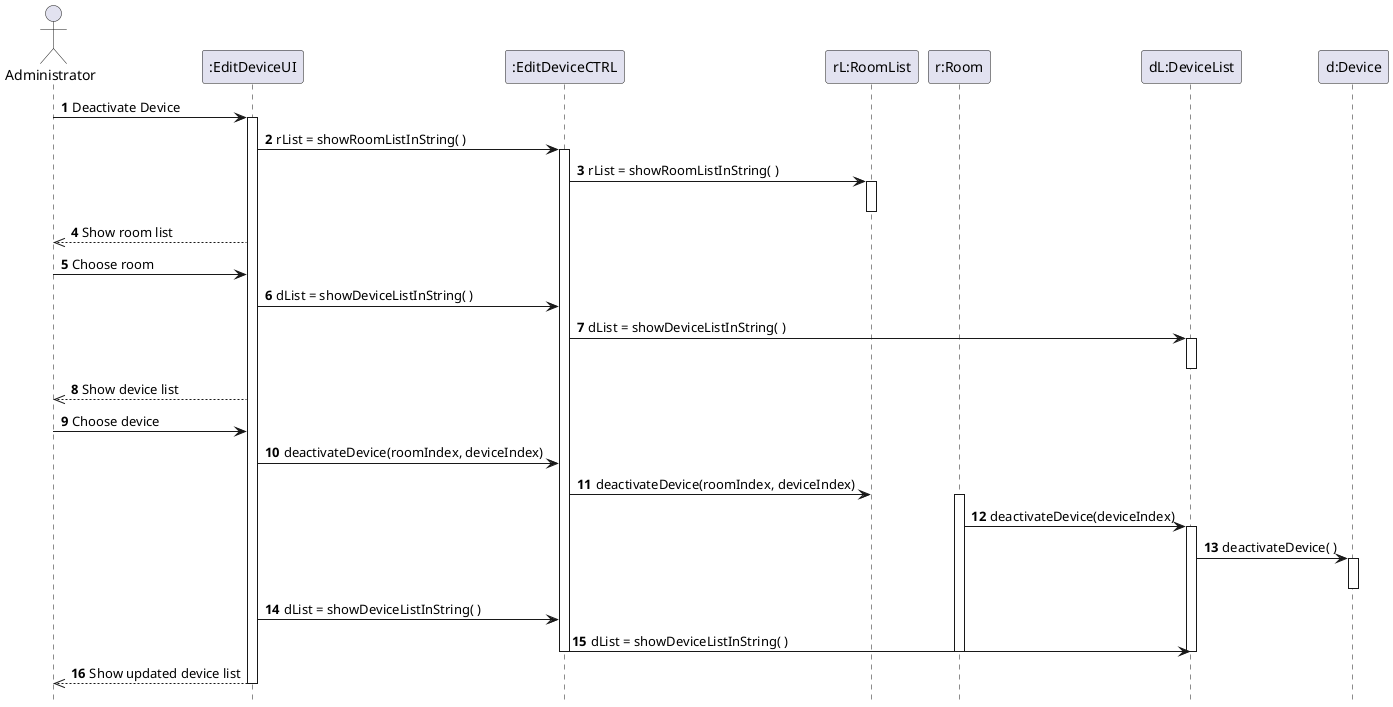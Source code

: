 @startuml
autonumber
hidefootbox

actor Administrator
participant "rL:RoomList" order 4
participant "r:Room" order 5
participant "dL:DeviceList" order 6
participant "d:Device" order 7

Administrator -> ":EditDeviceUI": Deactivate Device


activate ":EditDeviceUI"
":EditDeviceUI" -> ":EditDeviceCTRL": rList = showRoomListInString( )

activate ":EditDeviceCTRL"
":EditDeviceCTRL" -> "rL:RoomList": rList = showRoomListInString( )
activate "rL:RoomList"
deactivate "rL:RoomList"
Administrator <<-- ":EditDeviceUI": Show room list

Administrator -> ":EditDeviceUI": Choose room
":EditDeviceUI" -> ":EditDeviceCTRL": dList = showDeviceListInString( )
":EditDeviceCTRL" -> "dL:DeviceList": dList = showDeviceListInString( )
activate "dL:DeviceList"
deactivate "dL:DeviceList"
Administrator <<-- ":EditDeviceUI": Show device list

Administrator -> ":EditDeviceUI": Choose device

":EditDeviceUI" -> ":EditDeviceCTRL": deactivateDevice(roomIndex, deviceIndex)

":EditDeviceCTRL" -> "rL:RoomList": deactivateDevice(roomIndex, deviceIndex)
activate "r:Room"
"r:Room" -> "dL:DeviceList": deactivateDevice(deviceIndex)
activate "dL:DeviceList"
"dL:DeviceList" -> "d:Device": deactivateDevice( )
activate "d:Device"
deactivate "d:Device"
":EditDeviceUI" -> ":EditDeviceCTRL": dList = showDeviceListInString( )
":EditDeviceCTRL" -> "dL:DeviceList": dList = showDeviceListInString( )

deactivate "dL:DeviceList"
deactivate "r:Room"
deactivate ":EditDeviceCTRL"
Administrator <<-- ":EditDeviceUI": Show updated device list
deactivate ":EditDeviceUI"
@enduml